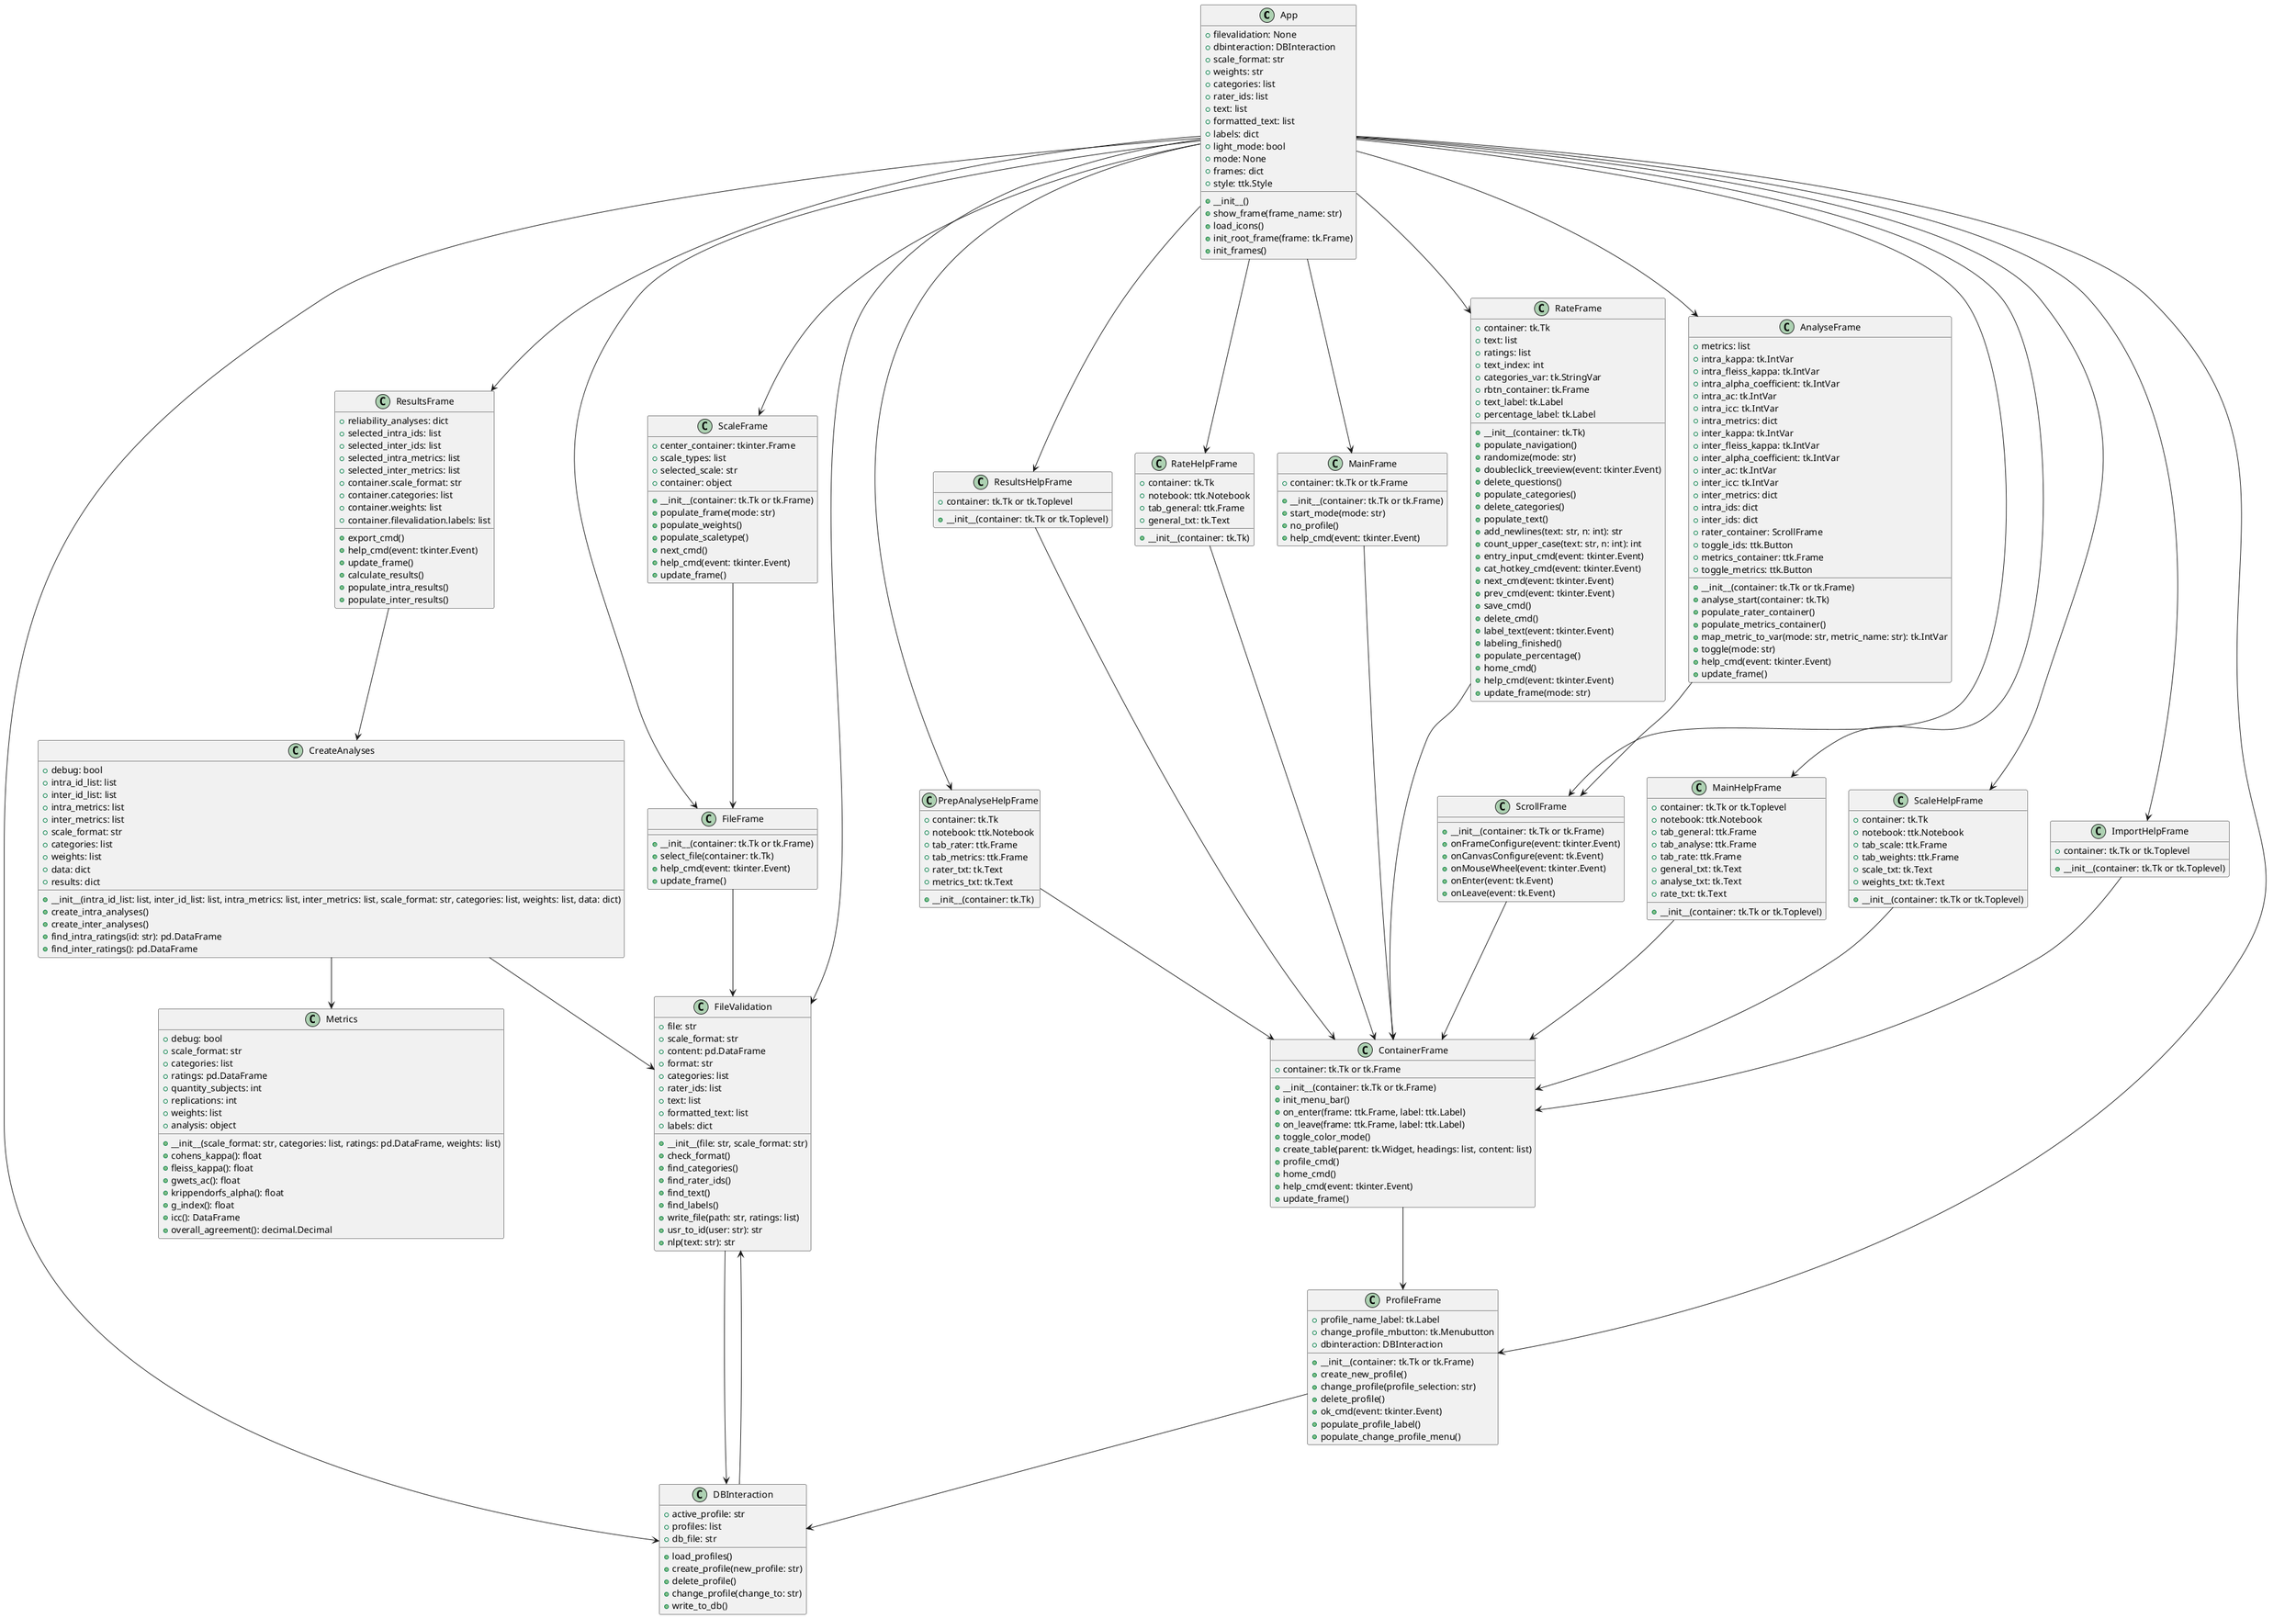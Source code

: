 
@startuml
' This UML class diagram represents the structure of a software project.
' It includes classes, their attributes, methods, and relationships.
' The diagram is generated based on the provided nested dictionary.

' Define the App class
class App {
    +filevalidation: None
    +dbinteraction: DBInteraction
    +scale_format: str
    +weights: str
    +categories: list
    +rater_ids: list
    +text: list
    +formatted_text: list
    +labels: dict
    +light_mode: bool
    +mode: None
    +frames: dict
    +style: ttk.Style
    +__init__()
    +show_frame(frame_name: str)
    +load_icons()
    +init_root_frame(frame: tk.Frame)
    +init_frames()
}

' Define the CreateAnalyses class
class CreateAnalyses {
    +debug: bool
    +intra_id_list: list
    +inter_id_list: list
    +intra_metrics: list
    +inter_metrics: list
    +scale_format: str
    +categories: list
    +weights: list
    +data: dict
    +results: dict
    +__init__(intra_id_list: list, inter_id_list: list, intra_metrics: list, inter_metrics: list, scale_format: str, categories: list, weights: list, data: dict)
    +create_intra_analyses()
    +create_inter_analyses()
    +find_intra_ratings(id: str): pd.DataFrame
    +find_inter_ratings(): pd.DataFrame
}

' Define the FileValidation class
class FileValidation {
    +file: str
    +scale_format: str
    +content: pd.DataFrame
    +format: str
    +categories: list
    +rater_ids: list
    +text: list
    +formatted_text: list
    +labels: dict
    +__init__(file: str, scale_format: str)
    +check_format()
    +find_categories()
    +find_rater_ids()
    +find_text()
    +find_labels()
    +write_file(path: str, ratings: list)
    +usr_to_id(user: str): str
    +nlp(text: str): str
}

' Define the DBInteraction class
class DBInteraction {
    +active_profile: str
    +profiles: list
    +db_file: str
    +load_profiles()
    +create_profile(new_profile: str)
    +delete_profile()
    +change_profile(change_to: str)
    +write_to_db()
}

' Define the Metrics class
class Metrics {
    +debug: bool
    +scale_format: str
    +categories: list
    +ratings: pd.DataFrame
    +quantity_subjects: int
    +replications: int
    +weights: list
    +analysis: object
    +__init__(scale_format: str, categories: list, ratings: pd.DataFrame, weights: list)
    +cohens_kappa(): float
    +fleiss_kappa(): float
    +gwets_ac(): float
    +krippendorfs_alpha(): float
    +g_index(): float
    +icc(): DataFrame
    +overall_agreement(): decimal.Decimal
}

' Define the AnalyseFrame class
class AnalyseFrame {
    +metrics: list
    +intra_kappa: tk.IntVar
    +intra_fleiss_kappa: tk.IntVar
    +intra_alpha_coefficient: tk.IntVar
    +intra_ac: tk.IntVar
    +intra_icc: tk.IntVar
    +intra_metrics: dict
    +inter_kappa: tk.IntVar
    +inter_fleiss_kappa: tk.IntVar
    +inter_alpha_coefficient: tk.IntVar
    +inter_ac: tk.IntVar
    +inter_icc: tk.IntVar
    +inter_metrics: dict
    +intra_ids: dict
    +inter_ids: dict
    +rater_container: ScrollFrame
    +toggle_ids: ttk.Button
    +metrics_container: ttk.Frame
    +toggle_metrics: ttk.Button
    +__init__(container: tk.Tk or tk.Frame)
    +analyse_start(container: tk.Tk)
    +populate_rater_container()
    +populate_metrics_container()
    +map_metric_to_var(mode: str, metric_name: str): tk.IntVar
    +toggle(mode: str)
    +help_cmd(event: tkinter.Event)
    +update_frame()
}

' Define the ResultsFrame class
class ResultsFrame {
    +reliability_analyses: dict
    +selected_intra_ids: list
    +selected_inter_ids: list
    +selected_intra_metrics: list
    +selected_inter_metrics: list
    +container.scale_format: str
    +container.categories: list
    +container.weights: list
    +container.filevalidation.labels: list
    +export_cmd()
    +help_cmd(event: tkinter.Event)
    +update_frame()
    +calculate_results()
    +populate_intra_results()
    +populate_inter_results()
}

' Define the ContainerFrame class
class ContainerFrame {
    +container: tk.Tk or tk.Frame
    +__init__(container: tk.Tk or tk.Frame)
    +init_menu_bar()
    +on_enter(frame: ttk.Frame, label: ttk.Label)
    +on_leave(frame: ttk.Frame, label: ttk.Label)
    +toggle_color_mode()
    +create_table(parent: tk.Widget, headings: list, content: list)
    +profile_cmd()
    +home_cmd()
    +help_cmd(event: tkinter.Event)
    +update_frame()
}

' Define the ScaleFrame class
class ScaleFrame {
    +center_container: tkinter.Frame
    +scale_types: list
    +selected_scale: str
    +container: object
    +__init__(container: tk.Tk or tk.Frame)
    +populate_frame(mode: str)
    +populate_weights()
    +populate_scaletype()
    +next_cmd()
    +help_cmd(event: tkinter.Event)
    +update_frame()
}

' Define the FileFrame class
class FileFrame {
    +__init__(container: tk.Tk or tk.Frame)
    +select_file(container: tk.Tk)
    +help_cmd(event: tkinter.Event)
    +update_frame()
}

' Define the ProfileFrame class
class ProfileFrame {
    +profile_name_label: tk.Label
    +change_profile_mbutton: tk.Menubutton
    +dbinteraction: DBInteraction
    +__init__(container: tk.Tk or tk.Frame)
    +create_new_profile()
    +change_profile(profile_selection: str)
    +delete_profile()
    +ok_cmd(event: tkinter.Event)
    +populate_profile_label()
    +populate_change_profile_menu()
}

' Define the ScrollFrame class
class ScrollFrame {
    +__init__(container: tk.Tk or tk.Frame)
    +onFrameConfigure(event: tkinter.Event)
    +onCanvasConfigure(event: tk.Event)
    +onMouseWheel(event: tkinter.Event)
    +onEnter(event: tk.Event)
    +onLeave(event: tk.Event)
}

' Define the MainHelpFrame class
class MainHelpFrame {
    +container: tk.Tk or tk.Toplevel
    +notebook: ttk.Notebook
    +tab_general: ttk.Frame
    +tab_analyse: ttk.Frame
    +tab_rate: ttk.Frame
    +general_txt: tk.Text
    +analyse_txt: tk.Text
    +rate_txt: tk.Text
    +__init__(container: tk.Tk or tk.Toplevel)
}

' Define the ScaleHelpFrame class
class ScaleHelpFrame {
    +container: tk.Tk
    +notebook: ttk.Notebook
    +tab_scale: ttk.Frame
    +tab_weights: ttk.Frame
    +scale_txt: tk.Text
    +weights_txt: tk.Text
    +__init__(container: tk.Tk or tk.Toplevel)
}

' Define the ImportHelpFrame class
class ImportHelpFrame {
    +container: tk.Tk or tk.Toplevel
    +__init__(container: tk.Tk or tk.Toplevel)
}

' Define the PrepAnalyseHelpFrame class
class PrepAnalyseHelpFrame {
    +container: tk.Tk
    +notebook: ttk.Notebook
    +tab_rater: ttk.Frame
    +tab_metrics: ttk.Frame
    +rater_txt: tk.Text
    +metrics_txt: tk.Text
    +__init__(container: tk.Tk)
}

' Define the ResultsHelpFrame class
class ResultsHelpFrame {
    +container: tk.Tk or tk.Toplevel
    +__init__(container: tk.Tk or tk.Toplevel)
}

' Define the RateHelpFrame class
class RateHelpFrame {
    +container: tk.Tk
    +notebook: ttk.Notebook
    +tab_general: ttk.Frame
    +general_txt: tk.Text
    +__init__(container: tk.Tk)
}

' Define the MainFrame class
class MainFrame {
    +container: tk.Tk or tk.Frame
    +__init__(container: tk.Tk or tk.Frame)
    +start_mode(mode: str)
    +no_profile()
    +help_cmd(event: tkinter.Event)
}

' Define the RateFrame class
class RateFrame {
    +container: tk.Tk
    +text: list
    +ratings: list
    +text_index: int
    +categories_var: tk.StringVar
    +rbtn_container: tk.Frame
    +text_label: tk.Label
    +percentage_label: tk.Label
    +__init__(container: tk.Tk)
    +populate_navigation()
    +randomize(mode: str)
    +doubleclick_treeview(event: tkinter.Event)
    +delete_questions()
    +populate_categories()
    +delete_categories()
    +populate_text()
    +add_newlines(text: str, n: int): str
    +count_upper_case(text: str, n: int): int
    +entry_input_cmd(event: tkinter.Event)
    +cat_hotkey_cmd(event: tkinter.Event)
    +next_cmd(event: tkinter.Event)
    +prev_cmd(event: tkinter.Event)
    +save_cmd()
    +delete_cmd()
    +label_text(event: tkinter.Event)
    +labeling_finished()
    +populate_percentage()
    +home_cmd()
    +help_cmd(event: tkinter.Event)
    +update_frame(mode: str)
}

' Define relationships
App --> DBInteraction
App --> FileValidation
App --> ScaleFrame
App --> FileFrame
App --> RateFrame
App --> ResultsFrame
App --> AnalyseFrame
App --> MainFrame
App --> ProfileFrame
App --> ScrollFrame
App --> MainHelpFrame
App --> ScaleHelpFrame
App --> ImportHelpFrame
App --> PrepAnalyseHelpFrame
App --> ResultsHelpFrame
App --> RateHelpFrame

CreateAnalyses --> Metrics
CreateAnalyses --> FileValidation

FileValidation --> DBInteraction

DBInteraction --> FileValidation

AnalyseFrame --> ScrollFrame

ResultsFrame --> CreateAnalyses

ContainerFrame --> ProfileFrame

ScaleFrame --> FileFrame

FileFrame --> FileValidation

ProfileFrame --> DBInteraction

ScrollFrame --> ContainerFrame

MainHelpFrame --> ContainerFrame

ScaleHelpFrame --> ContainerFrame

ImportHelpFrame --> ContainerFrame

PrepAnalyseHelpFrame --> ContainerFrame

ResultsHelpFrame --> ContainerFrame

RateHelpFrame --> ContainerFrame

MainFrame --> ContainerFrame

RateFrame --> ContainerFrame

@enduml
```

' This PlantUML code defines a comprehensive UML class diagram for the software project.
' The diagram includes classes, their attributes, methods, and relationships.
' The relationships are represented using appropriate PlantUML syntax for inheritance, associations, and dependencies.
' The diagram should be rendered directly from this PlantUML code without any further preprocessing.
